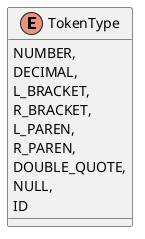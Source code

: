 @startuml

enum TokenType {
    NUMBER,
    DECIMAL,
    L_BRACKET,
    R_BRACKET,
    L_PAREN,
    R_PAREN,
    DOUBLE_QUOTE,
    NULL,
    ID
}

@enduml